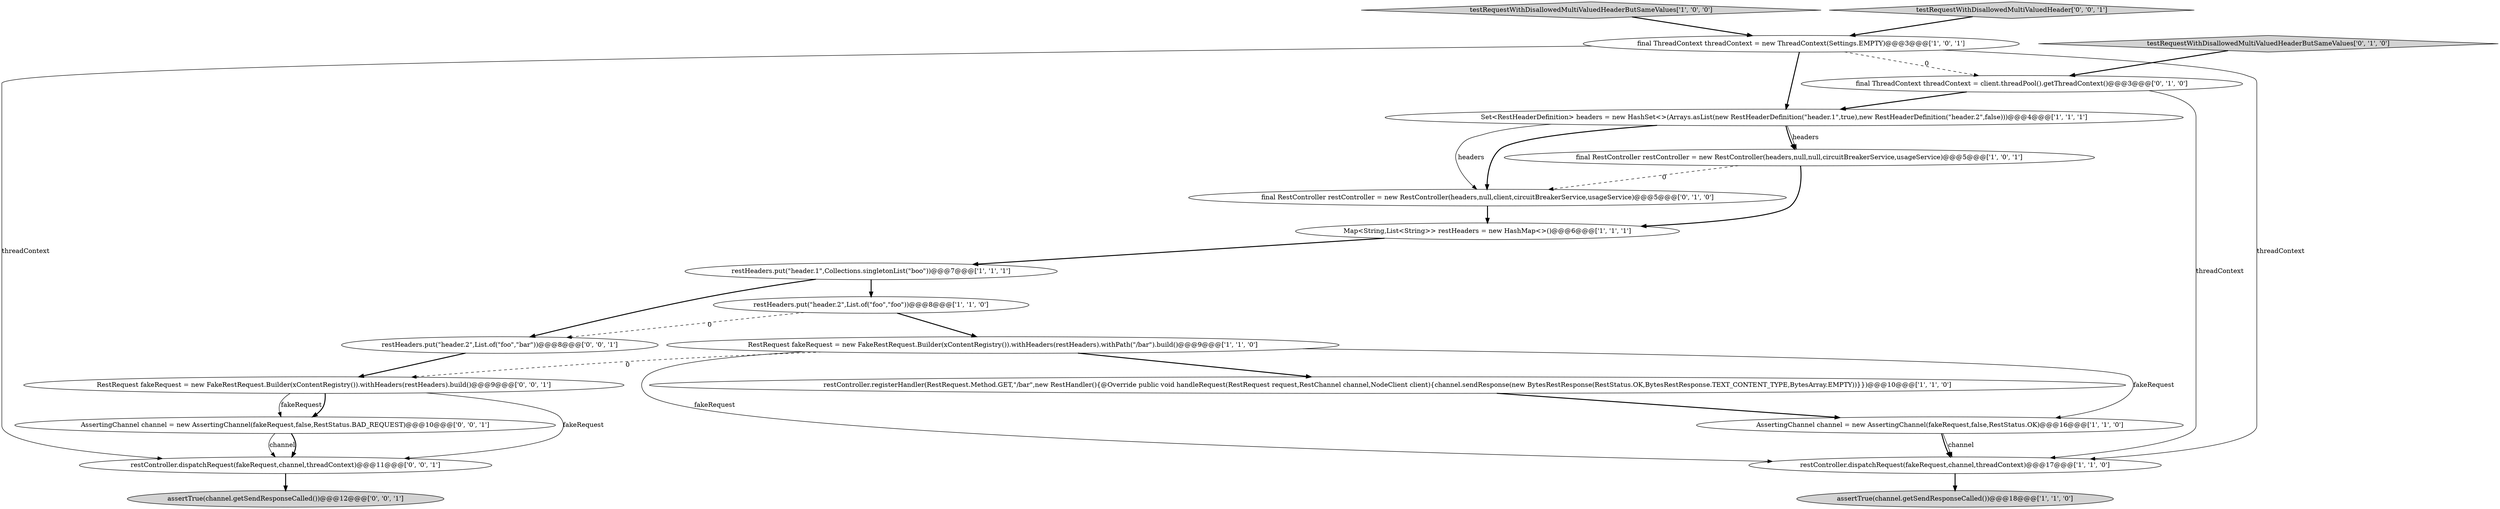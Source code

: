 digraph {
12 [style = filled, label = "final RestController restController = new RestController(headers,null,client,circuitBreakerService,usageService)@@@5@@@['0', '1', '0']", fillcolor = white, shape = ellipse image = "AAA1AAABBB2BBB"];
8 [style = filled, label = "restHeaders.put(\"header.1\",Collections.singletonList(\"boo\"))@@@7@@@['1', '1', '1']", fillcolor = white, shape = ellipse image = "AAA0AAABBB1BBB"];
5 [style = filled, label = "restController.registerHandler(RestRequest.Method.GET,\"/bar\",new RestHandler(){@Override public void handleRequest(RestRequest request,RestChannel channel,NodeClient client){channel.sendResponse(new BytesRestResponse(RestStatus.OK,BytesRestResponse.TEXT_CONTENT_TYPE,BytesArray.EMPTY))}})@@@10@@@['1', '1', '0']", fillcolor = white, shape = ellipse image = "AAA0AAABBB1BBB"];
14 [style = filled, label = "testRequestWithDisallowedMultiValuedHeaderButSameValues['0', '1', '0']", fillcolor = lightgray, shape = diamond image = "AAA0AAABBB2BBB"];
16 [style = filled, label = "RestRequest fakeRequest = new FakeRestRequest.Builder(xContentRegistry()).withHeaders(restHeaders).build()@@@9@@@['0', '0', '1']", fillcolor = white, shape = ellipse image = "AAA0AAABBB3BBB"];
20 [style = filled, label = "restController.dispatchRequest(fakeRequest,channel,threadContext)@@@11@@@['0', '0', '1']", fillcolor = white, shape = ellipse image = "AAA0AAABBB3BBB"];
9 [style = filled, label = "Map<String,List<String>> restHeaders = new HashMap<>()@@@6@@@['1', '1', '1']", fillcolor = white, shape = ellipse image = "AAA0AAABBB1BBB"];
10 [style = filled, label = "AssertingChannel channel = new AssertingChannel(fakeRequest,false,RestStatus.OK)@@@16@@@['1', '1', '0']", fillcolor = white, shape = ellipse image = "AAA0AAABBB1BBB"];
11 [style = filled, label = "restController.dispatchRequest(fakeRequest,channel,threadContext)@@@17@@@['1', '1', '0']", fillcolor = white, shape = ellipse image = "AAA0AAABBB1BBB"];
2 [style = filled, label = "final ThreadContext threadContext = new ThreadContext(Settings.EMPTY)@@@3@@@['1', '0', '1']", fillcolor = white, shape = ellipse image = "AAA0AAABBB1BBB"];
7 [style = filled, label = "final RestController restController = new RestController(headers,null,null,circuitBreakerService,usageService)@@@5@@@['1', '0', '1']", fillcolor = white, shape = ellipse image = "AAA0AAABBB1BBB"];
15 [style = filled, label = "restHeaders.put(\"header.2\",List.of(\"foo\",\"bar\"))@@@8@@@['0', '0', '1']", fillcolor = white, shape = ellipse image = "AAA0AAABBB3BBB"];
3 [style = filled, label = "Set<RestHeaderDefinition> headers = new HashSet<>(Arrays.asList(new RestHeaderDefinition(\"header.1\",true),new RestHeaderDefinition(\"header.2\",false)))@@@4@@@['1', '1', '1']", fillcolor = white, shape = ellipse image = "AAA0AAABBB1BBB"];
1 [style = filled, label = "assertTrue(channel.getSendResponseCalled())@@@18@@@['1', '1', '0']", fillcolor = lightgray, shape = ellipse image = "AAA0AAABBB1BBB"];
18 [style = filled, label = "assertTrue(channel.getSendResponseCalled())@@@12@@@['0', '0', '1']", fillcolor = lightgray, shape = ellipse image = "AAA0AAABBB3BBB"];
0 [style = filled, label = "restHeaders.put(\"header.2\",List.of(\"foo\",\"foo\"))@@@8@@@['1', '1', '0']", fillcolor = white, shape = ellipse image = "AAA0AAABBB1BBB"];
6 [style = filled, label = "testRequestWithDisallowedMultiValuedHeaderButSameValues['1', '0', '0']", fillcolor = lightgray, shape = diamond image = "AAA0AAABBB1BBB"];
17 [style = filled, label = "AssertingChannel channel = new AssertingChannel(fakeRequest,false,RestStatus.BAD_REQUEST)@@@10@@@['0', '0', '1']", fillcolor = white, shape = ellipse image = "AAA0AAABBB3BBB"];
4 [style = filled, label = "RestRequest fakeRequest = new FakeRestRequest.Builder(xContentRegistry()).withHeaders(restHeaders).withPath(\"/bar\").build()@@@9@@@['1', '1', '0']", fillcolor = white, shape = ellipse image = "AAA0AAABBB1BBB"];
13 [style = filled, label = "final ThreadContext threadContext = client.threadPool().getThreadContext()@@@3@@@['0', '1', '0']", fillcolor = white, shape = ellipse image = "AAA1AAABBB2BBB"];
19 [style = filled, label = "testRequestWithDisallowedMultiValuedHeader['0', '0', '1']", fillcolor = lightgray, shape = diamond image = "AAA0AAABBB3BBB"];
2->13 [style = dashed, label="0"];
4->10 [style = solid, label="fakeRequest"];
17->20 [style = solid, label="channel"];
0->4 [style = bold, label=""];
8->0 [style = bold, label=""];
2->20 [style = solid, label="threadContext"];
4->11 [style = solid, label="fakeRequest"];
7->9 [style = bold, label=""];
10->11 [style = solid, label="channel"];
20->18 [style = bold, label=""];
4->5 [style = bold, label=""];
16->20 [style = solid, label="fakeRequest"];
14->13 [style = bold, label=""];
4->16 [style = dashed, label="0"];
11->1 [style = bold, label=""];
10->11 [style = bold, label=""];
17->20 [style = bold, label=""];
3->7 [style = bold, label=""];
5->10 [style = bold, label=""];
6->2 [style = bold, label=""];
3->12 [style = solid, label="headers"];
2->3 [style = bold, label=""];
12->9 [style = bold, label=""];
16->17 [style = solid, label="fakeRequest"];
3->12 [style = bold, label=""];
3->7 [style = solid, label="headers"];
15->16 [style = bold, label=""];
7->12 [style = dashed, label="0"];
2->11 [style = solid, label="threadContext"];
13->3 [style = bold, label=""];
16->17 [style = bold, label=""];
19->2 [style = bold, label=""];
0->15 [style = dashed, label="0"];
9->8 [style = bold, label=""];
8->15 [style = bold, label=""];
13->11 [style = solid, label="threadContext"];
}
